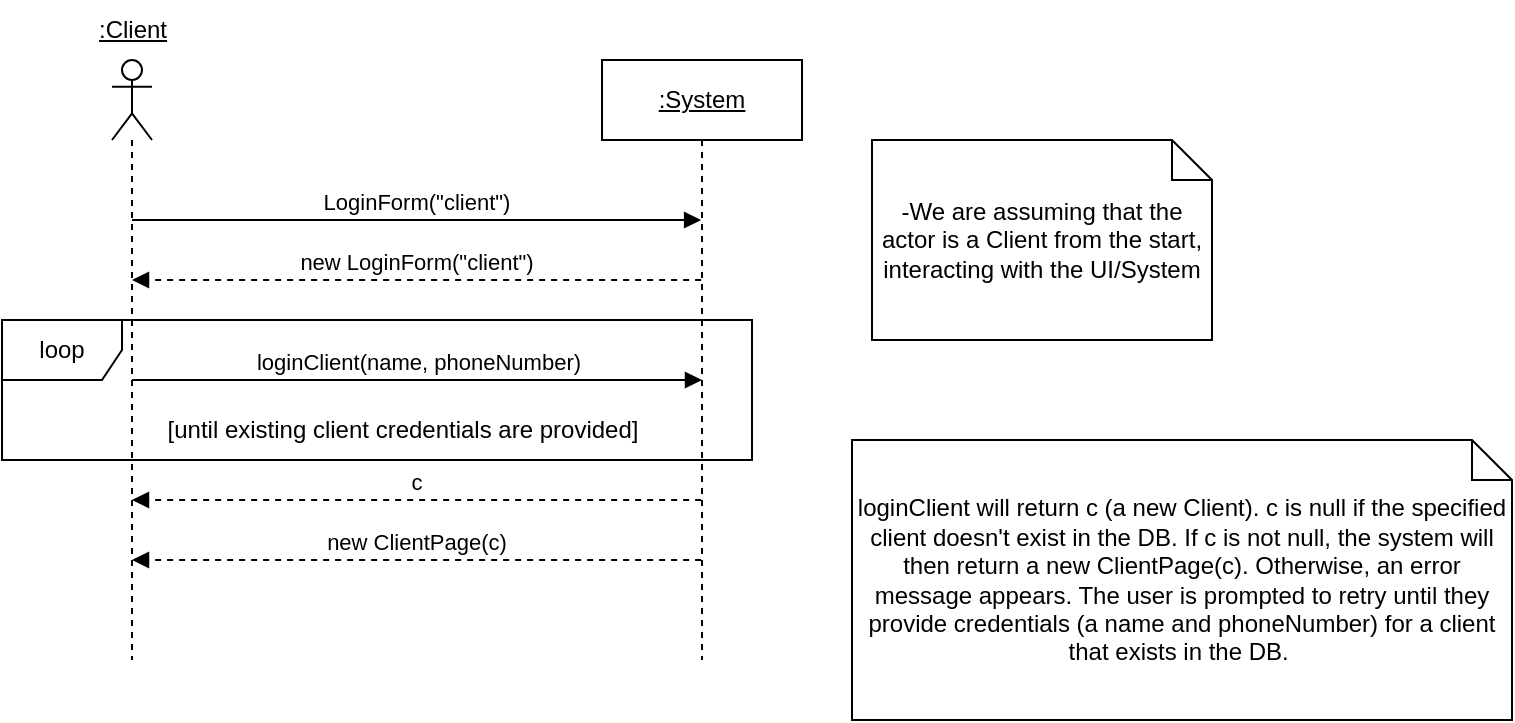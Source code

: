 <mxfile version="24.8.0">
  <diagram name="Page-1" id="2YBvvXClWsGukQMizWep">
    <mxGraphModel dx="989" dy="514" grid="1" gridSize="10" guides="1" tooltips="1" connect="1" arrows="1" fold="1" page="1" pageScale="1" pageWidth="850" pageHeight="1100" math="0" shadow="0">
      <root>
        <mxCell id="0" />
        <mxCell id="1" parent="0" />
        <mxCell id="QT0idfkxXLzTyoDSYEQH-2" value="" style="shape=umlLifeline;perimeter=lifelinePerimeter;whiteSpace=wrap;html=1;container=1;dropTarget=0;collapsible=0;recursiveResize=0;outlineConnect=0;portConstraint=eastwest;newEdgeStyle={&quot;curved&quot;:0,&quot;rounded&quot;:0};participant=umlActor;" parent="1" vertex="1">
          <mxGeometry x="80" y="50" width="20" height="300" as="geometry" />
        </mxCell>
        <mxCell id="QT0idfkxXLzTyoDSYEQH-3" value="&lt;u&gt;:Client&lt;/u&gt;" style="text;html=1;align=center;verticalAlign=middle;resizable=0;points=[];autosize=1;strokeColor=none;fillColor=none;" parent="1" vertex="1">
          <mxGeometry x="60" y="20" width="60" height="30" as="geometry" />
        </mxCell>
        <mxCell id="QT0idfkxXLzTyoDSYEQH-4" value="&lt;u&gt;:System&lt;/u&gt;" style="shape=umlLifeline;perimeter=lifelinePerimeter;whiteSpace=wrap;html=1;container=1;dropTarget=0;collapsible=0;recursiveResize=0;outlineConnect=0;portConstraint=eastwest;newEdgeStyle={&quot;curved&quot;:0,&quot;rounded&quot;:0};" parent="1" vertex="1">
          <mxGeometry x="325" y="50" width="100" height="300" as="geometry" />
        </mxCell>
        <mxCell id="QT0idfkxXLzTyoDSYEQH-8" value="-We are assuming that the actor is a Client from the start, interacting with the UI/System" style="shape=note;size=20;whiteSpace=wrap;html=1;" parent="1" vertex="1">
          <mxGeometry x="460" y="90" width="170" height="100" as="geometry" />
        </mxCell>
        <mxCell id="QT0idfkxXLzTyoDSYEQH-14" value="loginClient(name, phoneNumber)" style="html=1;verticalAlign=bottom;endArrow=block;edgeStyle=elbowEdgeStyle;elbow=vertical;curved=0;rounded=0;" parent="1" edge="1">
          <mxGeometry relative="1" as="geometry">
            <mxPoint x="90" y="210" as="sourcePoint" />
            <Array as="points">
              <mxPoint x="180" y="210" />
            </Array>
            <mxPoint x="375" y="210" as="targetPoint" />
          </mxGeometry>
        </mxCell>
        <mxCell id="QT0idfkxXLzTyoDSYEQH-15" value="LoginForm(&quot;client&quot;)" style="html=1;verticalAlign=bottom;endArrow=block;edgeStyle=elbowEdgeStyle;elbow=vertical;curved=0;rounded=0;" parent="1" edge="1">
          <mxGeometry x="0.0" relative="1" as="geometry">
            <mxPoint x="89.999" y="130" as="sourcePoint" />
            <Array as="points">
              <mxPoint x="180.07" y="130" />
            </Array>
            <mxPoint x="374.57" y="130" as="targetPoint" />
            <mxPoint as="offset" />
          </mxGeometry>
        </mxCell>
        <mxCell id="QT0idfkxXLzTyoDSYEQH-16" value="c" style="html=1;verticalAlign=bottom;endArrow=block;edgeStyle=elbowEdgeStyle;elbow=vertical;curved=0;rounded=0;dashed=1;" parent="1" edge="1">
          <mxGeometry relative="1" as="geometry">
            <mxPoint x="374.57" y="270" as="sourcePoint" />
            <Array as="points">
              <mxPoint x="180.07" y="270" />
            </Array>
            <mxPoint x="89.999" y="270" as="targetPoint" />
            <mxPoint as="offset" />
          </mxGeometry>
        </mxCell>
        <mxCell id="QT0idfkxXLzTyoDSYEQH-17" value="new LoginForm(&quot;client&quot;)" style="html=1;verticalAlign=bottom;endArrow=block;edgeStyle=elbowEdgeStyle;elbow=vertical;curved=0;rounded=0;dashed=1;" parent="1" edge="1">
          <mxGeometry x="0.0" relative="1" as="geometry">
            <mxPoint x="374.57" y="160" as="sourcePoint" />
            <Array as="points">
              <mxPoint x="180.07" y="160" />
            </Array>
            <mxPoint x="89.999" y="160" as="targetPoint" />
            <mxPoint as="offset" />
          </mxGeometry>
        </mxCell>
        <mxCell id="QT0idfkxXLzTyoDSYEQH-19" value="new ClientPage(c)" style="html=1;verticalAlign=bottom;endArrow=block;edgeStyle=elbowEdgeStyle;elbow=vertical;curved=0;rounded=0;dashed=1;" parent="1" edge="1">
          <mxGeometry relative="1" as="geometry">
            <mxPoint x="374.57" y="300" as="sourcePoint" />
            <Array as="points">
              <mxPoint x="180.07" y="300" />
            </Array>
            <mxPoint x="89.999" y="300" as="targetPoint" />
            <mxPoint as="offset" />
          </mxGeometry>
        </mxCell>
        <mxCell id="yyHUzbSpZ9JDn9Qdpaiw-2" value="loop" style="shape=umlFrame;whiteSpace=wrap;html=1;pointerEvents=0;" vertex="1" parent="1">
          <mxGeometry x="25" y="180" width="375" height="70" as="geometry" />
        </mxCell>
        <mxCell id="yyHUzbSpZ9JDn9Qdpaiw-3" value="[until existing client credentials are provided]" style="text;html=1;align=center;verticalAlign=middle;resizable=0;points=[];autosize=1;strokeColor=none;fillColor=none;" vertex="1" parent="1">
          <mxGeometry x="95" y="220" width="260" height="30" as="geometry" />
        </mxCell>
        <mxCell id="yyHUzbSpZ9JDn9Qdpaiw-4" value="loginClient will return c (a new Client). c is null if the specified client doesn&#39;t exist in the DB. If c is not null, the system will then return a new ClientPage(c). Otherwise, an error message appears. The user is prompted to retry until they provide credentials (a name and phoneNumber) for a client that exists in the DB.&amp;nbsp;" style="shape=note;size=20;whiteSpace=wrap;html=1;" vertex="1" parent="1">
          <mxGeometry x="450" y="240" width="330" height="140" as="geometry" />
        </mxCell>
      </root>
    </mxGraphModel>
  </diagram>
</mxfile>
